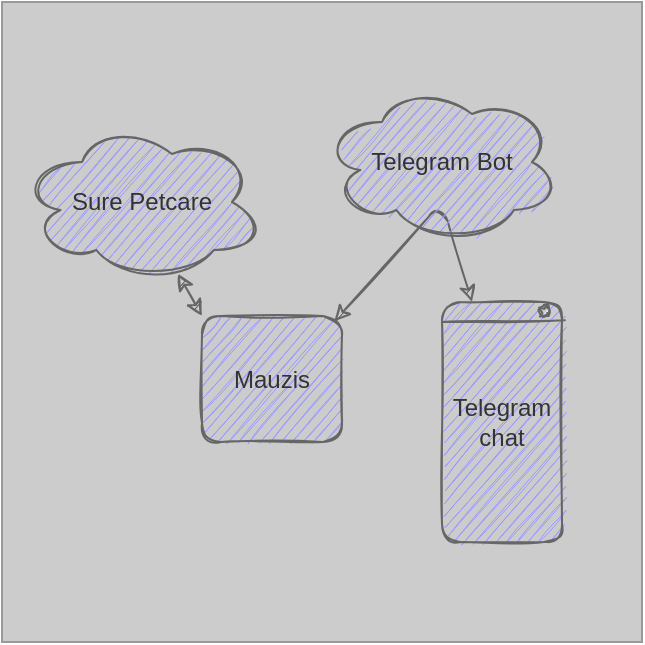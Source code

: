 <mxfile>
    <diagram id="3YcLcnav1BOcSG4xQ_2O" name="Page-1">
        <mxGraphModel dx="770" dy="262" grid="1" gridSize="10" guides="1" tooltips="1" connect="1" arrows="1" fold="1" page="1" pageScale="1" pageWidth="827" pageHeight="1169" math="0" shadow="0">
            <root>
                <mxCell id="0"/>
                <mxCell id="1" parent="0"/>
                <mxCell id="2" value="" style="whiteSpace=wrap;html=1;aspect=fixed;strokeColor=#999999;fillColor=#CCCCCC;" vertex="1" parent="1">
                    <mxGeometry x="50" y="170" width="320" height="320" as="geometry"/>
                </mxCell>
                <mxCell id="ibESbj7DcfNNEL0wnVqV-1" value="Sure Petcare" style="ellipse;shape=cloud;whiteSpace=wrap;html=1;strokeColor=#666666;fontColor=#333333;shadow=0;sketch=1;fillColor=#9999FF;" parent="1" vertex="1">
                    <mxGeometry x="60" y="230" width="120" height="80" as="geometry"/>
                </mxCell>
                <mxCell id="ibESbj7DcfNNEL0wnVqV-2" value="" style="endArrow=classic;html=1;entryX=0.65;entryY=0.949;entryDx=0;entryDy=0;entryPerimeter=0;sketch=1;fillColor=#f5f5f5;strokeColor=#666666;startArrow=classic;startFill=1;exitX=0;exitY=0;exitDx=0;exitDy=0;" parent="1" source="ibESbj7DcfNNEL0wnVqV-3" target="ibESbj7DcfNNEL0wnVqV-1" edge="1">
                    <mxGeometry width="50" height="50" relative="1" as="geometry">
                        <mxPoint x="114" y="360" as="sourcePoint"/>
                        <mxPoint x="290" y="270" as="targetPoint"/>
                    </mxGeometry>
                </mxCell>
                <mxCell id="ibESbj7DcfNNEL0wnVqV-3" value="&lt;span&gt;Mauzis&lt;br&gt;&lt;/span&gt;" style="rounded=1;whiteSpace=wrap;html=1;shadow=0;sketch=1;strokeColor=#666666;fontColor=#333333;fillColor=#9999FF;" parent="1" vertex="1">
                    <mxGeometry x="150" y="327" width="70" height="63" as="geometry"/>
                </mxCell>
                <mxCell id="ibESbj7DcfNNEL0wnVqV-6" value="Telegram&lt;br&gt;chat" style="rounded=1;whiteSpace=wrap;html=1;shadow=0;sketch=1;strokeColor=#666666;fontColor=#333333;fillColor=#9999FF;" parent="1" vertex="1">
                    <mxGeometry x="270" y="320" width="60" height="120" as="geometry"/>
                </mxCell>
                <mxCell id="ibESbj7DcfNNEL0wnVqV-8" value="" style="endArrow=none;html=1;strokeColor=#666666;fillColor=#f5f5f5;sketch=1;entryX=1.024;entryY=0.076;entryDx=0;entryDy=0;entryPerimeter=0;" parent="1" target="ibESbj7DcfNNEL0wnVqV-6" edge="1">
                    <mxGeometry width="50" height="50" relative="1" as="geometry">
                        <mxPoint x="270" y="330" as="sourcePoint"/>
                        <mxPoint x="315" y="330" as="targetPoint"/>
                    </mxGeometry>
                </mxCell>
                <mxCell id="ibESbj7DcfNNEL0wnVqV-9" value="" style="ellipse;whiteSpace=wrap;html=1;aspect=fixed;shadow=0;sketch=1;fillColor=#f5f5f5;strokeColor=#666666;fontColor=#333333;" parent="1" vertex="1">
                    <mxGeometry x="319" y="322" width="5" height="5" as="geometry"/>
                </mxCell>
                <mxCell id="ibESbj7DcfNNEL0wnVqV-17" value="" style="endArrow=classic;html=1;entryX=0.25;entryY=0;entryDx=0;entryDy=0;sketch=1;fillColor=#f5f5f5;strokeColor=#666666;startArrow=classic;startFill=1;exitX=0.944;exitY=0.044;exitDx=0;exitDy=0;exitPerimeter=0;" parent="1" source="ibESbj7DcfNNEL0wnVqV-3" target="ibESbj7DcfNNEL0wnVqV-6" edge="1">
                    <mxGeometry width="50" height="50" relative="1" as="geometry">
                        <mxPoint x="212.5" y="337" as="sourcePoint"/>
                        <mxPoint x="286" y="286" as="targetPoint"/>
                        <Array as="points">
                            <mxPoint x="270" y="270"/>
                        </Array>
                    </mxGeometry>
                </mxCell>
                <mxCell id="ibESbj7DcfNNEL0wnVqV-4" value="Telegram Bot" style="ellipse;shape=cloud;whiteSpace=wrap;html=1;strokeColor=#666666;fontColor=#333333;shadow=0;sketch=1;fillColor=#9999FF;" parent="1" vertex="1">
                    <mxGeometry x="210" y="210" width="120" height="80" as="geometry"/>
                </mxCell>
            </root>
        </mxGraphModel>
    </diagram>
</mxfile>